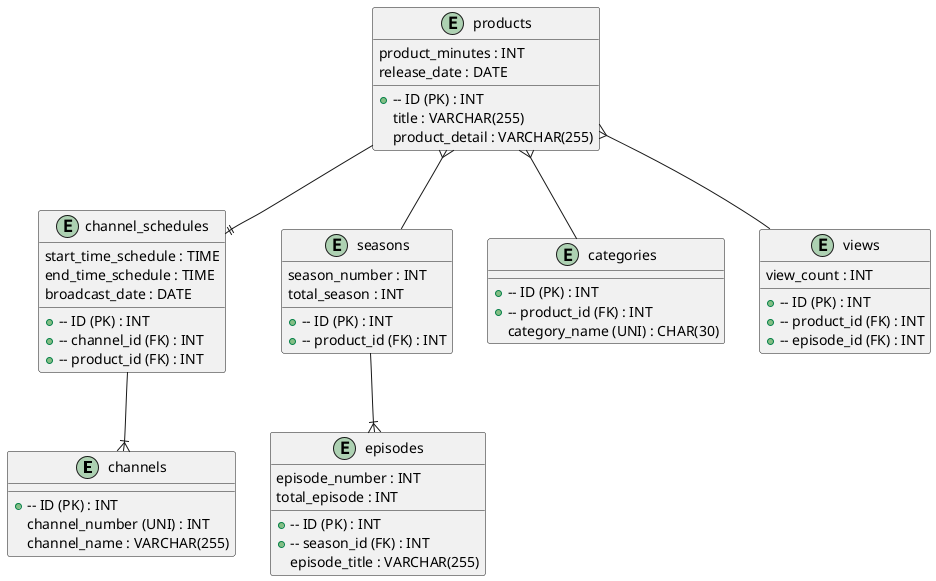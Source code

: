 @startuml ER

!define TABLE_BORDER_COLOR #000000
!define TABLE_HEADER_BACKGROUND_COLOR #D9E5FF
!define TABLE_CELL_BACKGROUND_COLOR #FFFFFF

skinparam defaultTextAlignment center
skinparam defaultMonochrome true
skinparam Shadowing false
skinparam ArrowThickness 1

!define PRIMARY_KEY_COLOR Orange
!define FOREIGN_KEY_COLOR Green

entity "channels" as channels {
  +-- ID (PK) : INT
  channel_number (UNI) : INT
  channel_name : VARCHAR(255)
}

entity "products" as products {
  +-- ID (PK) : INT
  title : VARCHAR(255)
  product_minutes : INT
  product_detail : VARCHAR(255)
  release_date : DATE
}

entity "channel_schedules" as channel_schedules {
  +-- ID (PK) : INT
  +-- channel_id (FK) : INT
  +-- product_id (FK) : INT
  start_time_schedule : TIME
  end_time_schedule : TIME
  broadcast_date : DATE
}

entity "seasons" as seasons {
  +-- ID (PK) : INT
  +-- product_id (FK) : INT
  season_number : INT
  total_season : INT
}

entity "episodes" as episodes {
  +-- ID (PK) : INT
  +-- season_id (FK) : INT
  episode_title : VARCHAR(255)
  episode_number : INT
  total_episode : INT
}

entity "categories" as categories {
  +-- ID (PK) : INT
  +-- product_id (FK) : INT
  category_name (UNI) : CHAR(30)
}

entity "views" as views {
  +-- ID (PK) : INT
  +-- product_id (FK) : INT
  +-- episode_id (FK) : INT
  view_count : INT
}

channel_schedules --|{ channels
products --|| channel_schedules
products }-- seasons
seasons --|{ episodes
products }-- categories
products }-- views

@enduml